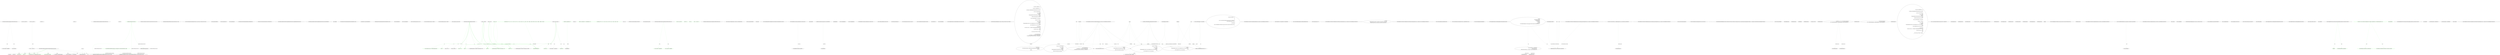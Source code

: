 digraph  {
m2_0 [cluster="Humanizer.Localisation.RussianFormatter.GetResourceKey(string, int)", file="EnglishNumberToWordsConverter.cs", label="Entry Humanizer.Localisation.RussianFormatter.GetResourceKey(string, int)", span="7-7"];
m2_1 [cluster="Humanizer.Localisation.RussianFormatter.GetResourceKey(string, int)", file="EnglishNumberToWordsConverter.cs", label="var mod100 = number%100", span="9-9"];
m2_3 [cluster="Humanizer.Localisation.RussianFormatter.GetResourceKey(string, int)", file="EnglishNumberToWordsConverter.cs", label="var mod10 = number%10", span="12-12"];
m2_7 [cluster="Humanizer.Localisation.RussianFormatter.GetResourceKey(string, int)", file="EnglishNumberToWordsConverter.cs", label="return resourceKey + PaucalPostfix;", span="18-18"];
m2_8 [cluster="Humanizer.Localisation.RussianFormatter.GetResourceKey(string, int)", file="EnglishNumberToWordsConverter.cs", label="return resourceKey;", span="21-21"];
m2_2 [cluster="Humanizer.Localisation.RussianFormatter.GetResourceKey(string, int)", file="EnglishNumberToWordsConverter.cs", label="mod100/10 != 1", span="10-10"];
m2_4 [cluster="Humanizer.Localisation.RussianFormatter.GetResourceKey(string, int)", file="EnglishNumberToWordsConverter.cs", label="mod10 == 1", span="14-14"];
m2_6 [cluster="Humanizer.Localisation.RussianFormatter.GetResourceKey(string, int)", file="EnglishNumberToWordsConverter.cs", label="mod10 > 1 && mod10 < 5", span="17-17"];
m2_9 [cluster="Humanizer.Localisation.RussianFormatter.GetResourceKey(string, int)", file="EnglishNumberToWordsConverter.cs", label="Exit Humanizer.Localisation.RussianFormatter.GetResourceKey(string, int)", span="7-7"];
m5_2 [cluster="Humanizer.FixedNumberOfCharactersTruncator.Truncate(string, int, string)", file="INumberToWordsConverter.cs", label="return null;", span="13-13"];
m5_3 [cluster="Humanizer.FixedNumberOfCharactersTruncator.Truncate(string, int, string)", color=green, community=0, file="INumberToWordsConverter.cs", label="value.Length == 0", prediction=0, span="15-15"];
m5_0 [cluster="Humanizer.Localisation.NumberToWords.INumberToWordsConverter.Convert(int)", file="INumberToWordsConverter.cs", label="Entry Humanizer.Localisation.NumberToWords.INumberToWordsConverter.Convert(int)", span="12-12"];
m5_1 [cluster="Humanizer.Localisation.NumberToWords.INumberToWordsConverter.Convert(int)", file="INumberToWordsConverter.cs", label="Exit Humanizer.Localisation.NumberToWords.INumberToWordsConverter.Convert(int)", span="12-12"];
m5_4 [cluster="Humanizer.FixedNumberOfCharactersTruncator.Truncate(string, int, string)", color=green, community=0, file="INumberToWordsConverter.cs", label="return value;", prediction=0, span="16-16"];
m5_5 [cluster="Humanizer.FixedNumberOfCharactersTruncator.Truncate(string, int, string)", color=green, community=0, file="INumberToWordsConverter.cs", label="truncationString == null || truncationString.Length > length", prediction=0, span="18-18"];
m5_6 [cluster="Humanizer.FixedNumberOfCharactersTruncator.Truncate(string, int, string)", color=green, community=0, file="INumberToWordsConverter.cs", label="return value.Substring(0, length);", prediction=0, span="19-19"];
m5_7 [cluster="Humanizer.FixedNumberOfCharactersTruncator.Truncate(string, int, string)", color=green, community=0, file="INumberToWordsConverter.cs", label="var alphaNumericalCharactersProcessed = 0", prediction=4, span="21-21"];
m5_8 [cluster="Humanizer.FixedNumberOfCharactersTruncator.Truncate(string, int, string)", color=green, community=0, file="INumberToWordsConverter.cs", label="var numberOfCharactersEqualToTruncateLength = value.ToCharArray().Count(Char.IsLetterOrDigit) == length", prediction=5, span="23-23"];
m5_9 [cluster="Humanizer.FixedNumberOfCharactersTruncator.Truncate(string, int, string)", file="INumberToWordsConverter.cs", label="var i = 0", span="25-25"];
m5_13 [cluster="Humanizer.FixedNumberOfCharactersTruncator.Truncate(string, int, string)", file="INumberToWordsConverter.cs", label="numberOfCharactersEqualToTruncateLength && alphaNumericalCharactersProcessed == length", span="30-30"];
m5_15 [cluster="Humanizer.FixedNumberOfCharactersTruncator.Truncate(string, int, string)", file="INumberToWordsConverter.cs", label="!numberOfCharactersEqualToTruncateLength && alphaNumericalCharactersProcessed + truncationString.Length == length", span="33-33"];
m5_12 [cluster="Humanizer.FixedNumberOfCharactersTruncator.Truncate(string, int, string)", file="INumberToWordsConverter.cs", label="alphaNumericalCharactersProcessed++", span="28-28"];
m5_10 [cluster="Humanizer.FixedNumberOfCharactersTruncator.Truncate(string, int, string)", file="INumberToWordsConverter.cs", label="i < value.Length - truncationString.Length", span="25-25"];
m5_11 [cluster="Humanizer.FixedNumberOfCharactersTruncator.Truncate(string, int, string)", file="INumberToWordsConverter.cs", label="Char.IsLetterOrDigit(value[i])", span="27-27"];
m5_14 [cluster="Humanizer.FixedNumberOfCharactersTruncator.Truncate(string, int, string)", file="INumberToWordsConverter.cs", label="return value;", span="31-31"];
m5_16 [cluster="Humanizer.FixedNumberOfCharactersTruncator.Truncate(string, int, string)", file="INumberToWordsConverter.cs", label="return value.Substring(0, i + 1) + truncationString;", span="34-34"];
m5_18 [cluster="Humanizer.FixedNumberOfCharactersTruncator.Truncate(string, int, string)", file="INumberToWordsConverter.cs", label="return value;", span="37-37"];
m5_17 [cluster="Humanizer.FixedNumberOfCharactersTruncator.Truncate(string, int, string)", file="INumberToWordsConverter.cs", label="i++", span="25-25"];
m5_19 [cluster="Humanizer.FixedNumberOfCharactersTruncator.Truncate(string, int, string)", file="INumberToWordsConverter.cs", label="Exit Humanizer.FixedNumberOfCharactersTruncator.Truncate(string, int, string)", span="10-10"];
m5_22 [cluster="System.Collections.Generic.IEnumerable<TSource>.Count<TSource>(System.Func<TSource, bool>)", file="INumberToWordsConverter.cs", label="Entry System.Collections.Generic.IEnumerable<TSource>.Count<TSource>(System.Func<TSource, bool>)", span="0-0"];
m5_23 [cluster="char.IsLetterOrDigit(char)", file="INumberToWordsConverter.cs", label="Entry char.IsLetterOrDigit(char)", span="0-0"];
m5_20 [cluster="string.Substring(int, int)", file="INumberToWordsConverter.cs", label="Entry string.Substring(int, int)", span="0-0"];
m5_21 [cluster="string.ToCharArray()", file="INumberToWordsConverter.cs", label="Entry string.ToCharArray()", span="0-0"];
m6_0 [cluster="Humanizer.NumberToOrdinalWordsExtension.ToOrdinalWords(int)", file="NumberToOrdinalWordsExtension.cs", label="Entry Humanizer.NumberToOrdinalWordsExtension.ToOrdinalWords(int)", span="14-14"];
m6_2 [cluster="Humanizer.NumberToOrdinalWordsExtension.ToOrdinalWords(int)", file="NumberToOrdinalWordsExtension.cs", label="Exit Humanizer.NumberToOrdinalWordsExtension.ToOrdinalWords(int)", span="14-14"];
m6_3 [cluster="Humanizer.Localisation.NumberToWords.EnglishNumberToWordsConverter.EnglishNumberToWordsConverter()", file="NumberToOrdinalWordsExtension.cs", label="Entry Humanizer.Localisation.NumberToWords.EnglishNumberToWordsConverter.EnglishNumberToWordsConverter()", span="5-5"];
m6_4 [cluster="Humanizer.Localisation.NumberToWords.EnglishNumberToWordsConverter.ConvertToOrdinal(int)", file="NumberToOrdinalWordsExtension.cs", label="Entry Humanizer.Localisation.NumberToWords.EnglishNumberToWordsConverter.ConvertToOrdinal(int)", span="76-76"];
m7_4 [cluster="Unk.Equal", file="NumberToOrdinalWordsTests.cs", label="Entry Unk.Equal", span=""];
m7_0 [cluster="Humanizer.Tests.NumberToOrdinalWordsTests.ToOrdinalWords(int, string)", file="NumberToOrdinalWordsTests.cs", label="Entry Humanizer.Tests.NumberToOrdinalWordsTests.ToOrdinalWords(int, string)", span="50-50"];
m7_1 [cluster="Humanizer.Tests.NumberToOrdinalWordsTests.ToOrdinalWords(int, string)", file="NumberToOrdinalWordsTests.cs", label="Assert.Equal(words, number.ToOrdinalWords())", span="52-52"];
m7_2 [cluster="Humanizer.Tests.NumberToOrdinalWordsTests.ToOrdinalWords(int, string)", file="NumberToOrdinalWordsTests.cs", label="Exit Humanizer.Tests.NumberToOrdinalWordsTests.ToOrdinalWords(int, string)", span="50-50"];
m7_3 [cluster="int.ToOrdinalWords()", file="NumberToOrdinalWordsTests.cs", label="Entry int.ToOrdinalWords()", span="14-14"];
m8_28 [cluster="System.Math.Abs(int)", file="NumberToWordsExtension.cs", label="Entry System.Math.Abs(int)", span="0-0"];
m8_30 [cluster="System.Collections.Generic.List<T>.List()", file="NumberToWordsExtension.cs", label="Entry System.Collections.Generic.List<T>.List()", span="0-0"];
m8_32 [cluster="System.Collections.Generic.List<T>.ToArray()", file="NumberToWordsExtension.cs", label="Entry System.Collections.Generic.List<T>.ToArray()", span="0-0"];
m8_31 [cluster="System.Collections.Generic.List<T>.Add(T)", file="NumberToWordsExtension.cs", label="Entry System.Collections.Generic.List<T>.Add(T)", span="0-0"];
m8_33 [cluster="string.Join(string, params string[])", file="NumberToWordsExtension.cs", label="Entry string.Join(string, params string[])", span="0-0"];
m8_0 [cluster="Humanizer.NumberToWordsExtension.ToWords(int)", file="NumberToWordsExtension.cs", label="Entry Humanizer.NumberToWordsExtension.ToWords(int)", span="14-14"];
m8_3 [cluster="Humanizer.NumberToWordsExtension.ToWords(int)", color=green, community=0, file="NumberToWordsExtension.cs", label="number < 0", prediction=6, span="19-19"];
m8_1 [cluster="Humanizer.NumberToWordsExtension.ToWords(int)", file="NumberToWordsExtension.cs", label="number == 0", span="16-16"];
m8_4 [cluster="Humanizer.NumberToWordsExtension.ToWords(int)", color=green, community=0, file="NumberToWordsExtension.cs", label="return string.Format(''minus {0}'', ToWords(Math.Abs(number)));", prediction=6, span="20-20"];
m8_5 [cluster="Humanizer.NumberToWordsExtension.ToWords(int)", file="NumberToWordsExtension.cs", label="var parts = new List<string>()", span="22-22"];
m8_12 [cluster="Humanizer.NumberToWordsExtension.ToWords(int)", color=green, community=0, file="NumberToWordsExtension.cs", label="(number / 100) > 0", prediction=6, span="36-36"];
m8_8 [cluster="Humanizer.NumberToWordsExtension.ToWords(int)", file="NumberToWordsExtension.cs", label="number %= 1000000", span="27-27"];
m8_9 [cluster="Humanizer.NumberToWordsExtension.ToWords(int)", file="NumberToWordsExtension.cs", label="(number / 1000) > 0", span="30-30"];
m8_11 [cluster="Humanizer.NumberToWordsExtension.ToWords(int)", file="NumberToWordsExtension.cs", label="number %= 1000", span="33-33"];
m8_13 [cluster="Humanizer.NumberToWordsExtension.ToWords(int)", color=green, community=0, file="NumberToWordsExtension.cs", label="parts.Add(string.Format(''{0} hundred'', ToWords(number / 100)))", prediction=6, span="38-38"];
m8_15 [cluster="Humanizer.NumberToWordsExtension.ToWords(int)", color=green, community=0, file="NumberToWordsExtension.cs", label="number > 0", prediction=6, span="42-42"];
m8_14 [cluster="Humanizer.NumberToWordsExtension.ToWords(int)", color=green, community=0, file="NumberToWordsExtension.cs", label="number %= 100", prediction=6, span="39-39"];
m8_20 [cluster="Humanizer.NumberToWordsExtension.ToWords(int)", color=green, community=0, file="NumberToWordsExtension.cs", label="number < 20", prediction=6, span="50-50"];
m8_21 [cluster="Humanizer.NumberToWordsExtension.ToWords(int)", color=green, community=0, file="NumberToWordsExtension.cs", label="parts.Add(unitsMap[number])", prediction=6, span="51-51"];
m8_22 [cluster="Humanizer.NumberToWordsExtension.ToWords(int)", color=green, community=0, file="NumberToWordsExtension.cs", label="var lastPart = tensMap[number / 10]", prediction=14, span="54-54"];
m8_23 [cluster="Humanizer.NumberToWordsExtension.ToWords(int)", color=green, community=0, file="NumberToWordsExtension.cs", label="(number % 10) > 0", prediction=6, span="55-55"];
m8_24 [cluster="Humanizer.NumberToWordsExtension.ToWords(int)", color=green, community=0, file="NumberToWordsExtension.cs", label="lastPart += string.Format(''-{0}'', unitsMap[number % 10])", prediction=16, span="56-56"];
m8_16 [cluster="Humanizer.NumberToWordsExtension.ToWords(int)", color=green, community=0, file="NumberToWordsExtension.cs", label="parts.Count != 0", prediction=6, span="44-44"];
m8_26 [cluster="Humanizer.NumberToWordsExtension.ToWords(int)", file="NumberToWordsExtension.cs", label="return string.Join('' '', parts.ToArray());", span="61-61"];
m8_19 [cluster="Humanizer.NumberToWordsExtension.ToWords(int)", color=green, community=0, file="NumberToWordsExtension.cs", label="var tensMap = new[] { ''zero'', ''ten'', ''twenty'', ''thirty'', ''forty'', ''fifty'', ''sixty'', ''seventy'', ''eighty'', ''ninety'' }", prediction=18, span="48-48"];
m8_18 [cluster="Humanizer.NumberToWordsExtension.ToWords(int)", color=green, community=0, file="NumberToWordsExtension.cs", label="var unitsMap = new[] { ''zero'', ''one'', ''two'', ''three'', ''four'', ''five'', ''six'', ''seven'', ''eight'', ''nine'', ''ten'', ''eleven'', ''twelve'', ''thirteen'', ''fourteen'', ''fifteen'', ''sixteen'', ''seventeen'', ''eighteen'', ''nineteen'' }", prediction=6, span="47-47"];
m8_25 [cluster="Humanizer.NumberToWordsExtension.ToWords(int)", file="NumberToWordsExtension.cs", label="parts.Add(lastPart)", span="57-57"];
m8_17 [cluster="Humanizer.NumberToWordsExtension.ToWords(int)", color=green, community=0, file="NumberToWordsExtension.cs", label="parts.Add(''and'')", prediction=6, span="45-45"];
m8_7 [cluster="Humanizer.NumberToWordsExtension.ToWords(int)", file="NumberToWordsExtension.cs", label="parts.Add(string.Format(''{0} million'', ToWords(number / 1000000)))", span="26-26"];
m8_10 [cluster="Humanizer.NumberToWordsExtension.ToWords(int)", file="NumberToWordsExtension.cs", label="parts.Add(string.Format(''{0} thousand'', ToWords(number / 1000)))", span="32-32"];
m8_6 [cluster="Humanizer.NumberToWordsExtension.ToWords(int)", file="NumberToWordsExtension.cs", label="(number / 1000000) > 0", span="24-24"];
m8_2 [cluster="Humanizer.NumberToWordsExtension.ToWords(int)", file="NumberToWordsExtension.cs", label="return ''zero'';", span="17-17"];
m8_27 [cluster="Humanizer.NumberToWordsExtension.ToWords(int)", file="NumberToWordsExtension.cs", label="Exit Humanizer.NumberToWordsExtension.ToWords(int)", span="14-14"];
m8_29 [cluster="string.Format(string, object)", file="NumberToWordsExtension.cs", label="Entry string.Format(string, object)", span="0-0"];
m10_0 [cluster="Humanizer.Localisation.Formatters.RussianFormatter.GetResourceKey(string, int)", file="RussianFormatter.cs", label="Entry Humanizer.Localisation.Formatters.RussianFormatter.GetResourceKey(string, int)", span="7-7"];
m10_1 [cluster="Humanizer.Localisation.Formatters.RussianFormatter.GetResourceKey(string, int)", color=green, community=0, file="RussianFormatter.cs", label="var mod100 = number%100", prediction=21, span="9-9"];
m10_5 [cluster="Humanizer.Localisation.Formatters.RussianFormatter.GetResourceKey(string, int)", color=green, community=0, file="RussianFormatter.cs", label="return resourceKey + SingularPostfix;", prediction=22, span="15-15"];
m10_7 [cluster="Humanizer.Localisation.Formatters.RussianFormatter.GetResourceKey(string, int)", color=green, community=0, file="RussianFormatter.cs", label="return resourceKey + PaucalPostfix;", prediction=22, span="18-18"];
m10_2 [cluster="Humanizer.Localisation.Formatters.RussianFormatter.GetResourceKey(string, int)", color=green, community=0, file="RussianFormatter.cs", label="mod100/10 != 1", prediction=24, span="10-10"];
m10_4 [cluster="Humanizer.Localisation.Formatters.RussianFormatter.GetResourceKey(string, int)", color=green, community=0, file="RussianFormatter.cs", label="mod10 == 1", prediction=25, span="14-14"];
m10_6 [cluster="Humanizer.Localisation.Formatters.RussianFormatter.GetResourceKey(string, int)", color=green, community=0, file="RussianFormatter.cs", label="mod10 > 1 && mod10 < 5", prediction=26, span="17-17"];
m10_9 [cluster="Humanizer.Localisation.Formatters.RussianFormatter.GetResourceKey(string, int)", file="RussianFormatter.cs", label="Exit Humanizer.Localisation.Formatters.RussianFormatter.GetResourceKey(string, int)", span="7-7"];
m12_76 [cluster="System.Convert.ChangeType(object, System.Type, System.IFormatProvider)", file="RussianGrammaticalNumberDetector.cs", label="Entry System.Convert.ChangeType(object, System.Type, System.IFormatProvider)", span="0-0"];
m12_49 [cluster="System.Type.IsPrimitiveEx()", file="RussianGrammaticalNumberDetector.cs", label="Entry System.Type.IsPrimitiveEx()", span="228-228"];
m12_17 [cluster="Unk.Any", file="RussianGrammaticalNumberDetector.cs", label="Entry Unk.Any", span=""];
m12_44 [cluster="System.Exception.RethrowWhenAbsentIn(System.Collections.Generic.IEnumerable<System.Type>)", file="RussianGrammaticalNumberDetector.cs", label="Entry System.Exception.RethrowWhenAbsentIn(System.Collections.Generic.IEnumerable<System.Type>)", span="11-11"];
m12_91 [cluster="CommandLine.Core.TypeConverter.ToEnum(string, System.Type, bool)", file="RussianGrammaticalNumberDetector.cs", label="Entry CommandLine.Core.TypeConverter.ToEnum(string, System.Type, bool)", span="110-110"];
m12_92 [cluster="CommandLine.Core.TypeConverter.ToEnum(string, System.Type, bool)", file="RussianGrammaticalNumberDetector.cs", label="object parsedValue", span="112-112"];
m12_93 [cluster="CommandLine.Core.TypeConverter.ToEnum(string, System.Type, bool)", file="RussianGrammaticalNumberDetector.cs", label="parsedValue = Enum.Parse(conversionType, value, ignoreValueCase)", span="115-115"];
m12_96 [cluster="CommandLine.Core.TypeConverter.ToEnum(string, System.Type, bool)", file="RussianGrammaticalNumberDetector.cs", label="Enum.IsDefined(conversionType, parsedValue)", span="121-121"];
m12_94 [cluster="CommandLine.Core.TypeConverter.ToEnum(string, System.Type, bool)", file="RussianGrammaticalNumberDetector.cs", label=ArgumentException, span="117-117"];
m12_97 [cluster="CommandLine.Core.TypeConverter.ToEnum(string, System.Type, bool)", file="RussianGrammaticalNumberDetector.cs", label="return parsedValue;", span="123-123"];
m12_95 [cluster="CommandLine.Core.TypeConverter.ToEnum(string, System.Type, bool)", file="RussianGrammaticalNumberDetector.cs", label="throw new FormatException();", span="119-119"];
m12_98 [cluster="CommandLine.Core.TypeConverter.ToEnum(string, System.Type, bool)", file="RussianGrammaticalNumberDetector.cs", label="throw new FormatException();", span="125-125"];
m12_99 [cluster="CommandLine.Core.TypeConverter.ToEnum(string, System.Type, bool)", file="RussianGrammaticalNumberDetector.cs", label="Exit CommandLine.Core.TypeConverter.ToEnum(string, System.Type, bool)", span="110-110"];
m12_102 [cluster="System.Enum.IsDefined(System.Type, object)", file="RussianGrammaticalNumberDetector.cs", label="Entry System.Enum.IsDefined(System.Type, object)", span="0-0"];
m12_18 [cluster="CSharpx.Maybe.Nothing<T>()", file="RussianGrammaticalNumberDetector.cs", label="Entry CSharpx.Maybe.Nothing<T>()", span="116-116"];
m12_100 [cluster="System.Enum.Parse(System.Type, string, bool)", file="RussianGrammaticalNumberDetector.cs", label="Entry System.Enum.Parse(System.Type, string, bool)", span="0-0"];
m12_72 [cluster="System.Nullable.GetUnderlyingType(System.Type)", file="RussianGrammaticalNumberDetector.cs", label="Entry System.Nullable.GetUnderlyingType(System.Type)", span="0-0"];
m12_13 [cluster="T.ToMaybe<T>()", file="RussianGrammaticalNumberDetector.cs", label="Entry T.ToMaybe<T>()", span="249-249"];
m12_27 [cluster="Unk.MatchNothing", file="RussianGrammaticalNumberDetector.cs", label="Entry Unk.MatchNothing", span=""];
m12_77 [cluster="CommandLine.Infrastructure.FSharpOptionHelper.Some(System.Type, object)", file="RussianGrammaticalNumberDetector.cs", label="Entry CommandLine.Infrastructure.FSharpOptionHelper.Some(System.Type, object)", span="21-21"];
m12_3 [cluster="System.Collections.Generic.IEnumerable<TSource>.Single<TSource>()", file="RussianGrammaticalNumberDetector.cs", label="Entry System.Collections.Generic.IEnumerable<TSource>.Single<TSource>()", span="0-0"];
m12_37 [cluster="RailwaySharp.ErrorHandling.Result<TSuccess, TMessage>.ToMaybe<TSuccess, TMessage>()", file="RussianGrammaticalNumberDetector.cs", label="Entry RailwaySharp.ErrorHandling.Result<TSuccess, TMessage>.ToMaybe<TSuccess, TMessage>()", span="25-25"];
m12_35 [cluster="CommandLine.Core.TypeConverter.ChangeTypeScalarImpl(string, System.Type, System.Globalization.CultureInfo, bool)", file="RussianGrammaticalNumberDetector.cs", label="Entry CommandLine.Core.TypeConverter.ChangeTypeScalarImpl(string, System.Type, System.Globalization.CultureInfo, bool)", span="51-51"];
m12_45 [cluster="CommandLine.Core.TypeConverter.ChangeTypeScalarImpl(string, System.Type, System.Globalization.CultureInfo, bool)", file="RussianGrammaticalNumberDetector.cs", label="Func<object> changeType = () =>\r\n            {\r\n                Func<object> safeChangeType = () =>\r\n                {\r\n                    var isFsOption = ReflectionHelper.IsFSharpOptionType(conversionType);\r\n\r\n                    Func<Type> getUnderlyingType =\r\n                        () =>\r\n#if !SKIP_FSHARP\r\n                            isFsOption\r\n                                ? FSharpOptionHelper.GetUnderlyingType(conversionType) :\r\n#endif\r\n                                Nullable.GetUnderlyingType(conversionType);\r\n\r\n                    var type = getUnderlyingType() ?? conversionType;\r\n\r\n                    Func<object> withValue =\r\n                        () =>\r\n#if !SKIP_FSHARP\r\n                            isFsOption\r\n                                ? FSharpOptionHelper.Some(type, Convert.ChangeType(value, type, conversionCulture)) :\r\n#endif\r\n                                Convert.ChangeType(value, type, conversionCulture);\r\n\r\n#if !SKIP_FSHARP\r\n                    Func<object> empty = () => isFsOption ? FSharpOptionHelper.None(type) : null;\r\n#else\r\n                    Func<object> empty = () => null;\r\n#endif\r\n\r\n                    return (value == null) ? empty() : withValue();\r\n                };\r\n\r\n                return value.IsBooleanString()\r\n                    ? value.ToBoolean() : conversionType.GetTypeInfo().IsEnum\r\n                        ? value.ToEnum(conversionType, ignoreValueCase) : safeChangeType();\r\n            }", span="53-89"];
m12_46 [cluster="CommandLine.Core.TypeConverter.ChangeTypeScalarImpl(string, System.Type, System.Globalization.CultureInfo, bool)", file="RussianGrammaticalNumberDetector.cs", label="Func<object> makeType = () =>\r\n            {\r\n                try\r\n                {\r\n                    var ctor = conversionType.GetTypeInfo().GetConstructor(new[] { typeof(string) });\r\n                    return ctor.Invoke(new object[] { value });\r\n                }\r\n                catch (Exception)\r\n                {\r\n                    throw new FormatException(''Destination conversion type must have a constructor that accepts a string.'');\r\n                }\r\n            }", span="91-102"];
m12_47 [cluster="CommandLine.Core.TypeConverter.ChangeTypeScalarImpl(string, System.Type, System.Globalization.CultureInfo, bool)", file="RussianGrammaticalNumberDetector.cs", label="return Result.Try(\r\n                conversionType.IsPrimitiveEx() || ReflectionHelper.IsFSharpOptionType(conversionType)\r\n                    ? changeType\r\n                    : makeType);", span="104-107"];
m12_48 [cluster="CommandLine.Core.TypeConverter.ChangeTypeScalarImpl(string, System.Type, System.Globalization.CultureInfo, bool)", file="RussianGrammaticalNumberDetector.cs", label="Exit CommandLine.Core.TypeConverter.ChangeTypeScalarImpl(string, System.Type, System.Globalization.CultureInfo, bool)", span="51-51"];
m12_15 [cluster="CSharpx.Maybe<T>.FromJustOrFail<T>(System.Exception)", file="RussianGrammaticalNumberDetector.cs", label="Entry CSharpx.Maybe<T>.FromJustOrFail<T>(System.Exception)", span="355-355"];
m12_14 [cluster="System.InvalidOperationException.InvalidOperationException(string)", file="RussianGrammaticalNumberDetector.cs", label="Entry System.InvalidOperationException.InvalidOperationException(string)", span="0-0"];
m12_20 [cluster="CSharpx.Maybe.Just<T>(T)", file="RussianGrammaticalNumberDetector.cs", label="Entry CSharpx.Maybe.Just<T>(T)", span="124-124"];
m12_0 [cluster="CommandLine.Core.TypeConverter.ChangeType(System.Collections.Generic.IEnumerable<string>, System.Type, bool, System.Globalization.CultureInfo, bool)", file="RussianGrammaticalNumberDetector.cs", label="Entry CommandLine.Core.TypeConverter.ChangeType(System.Collections.Generic.IEnumerable<string>, System.Type, bool, System.Globalization.CultureInfo, bool)", span="18-18"];
m12_1 [cluster="CommandLine.Core.TypeConverter.ChangeType(System.Collections.Generic.IEnumerable<string>, System.Type, bool, System.Globalization.CultureInfo, bool)", file="RussianGrammaticalNumberDetector.cs", label="return scalar\r\n                ? ChangeTypeScalar(values.Single(), conversionType, conversionCulture, ignoreValueCase)\r\n                : ChangeTypeSequence(values, conversionType, conversionCulture, ignoreValueCase);", span="20-22"];
m12_2 [cluster="CommandLine.Core.TypeConverter.ChangeType(System.Collections.Generic.IEnumerable<string>, System.Type, bool, System.Globalization.CultureInfo, bool)", file="RussianGrammaticalNumberDetector.cs", label="Exit CommandLine.Core.TypeConverter.ChangeType(System.Collections.Generic.IEnumerable<string>, System.Type, bool, System.Globalization.CultureInfo, bool)", span="18-18"];
m12_90 [cluster="System.FormatException.FormatException(string)", file="RussianGrammaticalNumberDetector.cs", label="Entry System.FormatException.FormatException(string)", span="0-0"];
m12_12 [cluster="System.Collections.Generic.IEnumerable<TSource>.SingleOrDefault<TSource>()", file="RussianGrammaticalNumberDetector.cs", label="Entry System.Collections.Generic.IEnumerable<TSource>.SingleOrDefault<TSource>()", span="0-0"];
m12_101 [cluster="System.FormatException.FormatException()", file="RussianGrammaticalNumberDetector.cs", label="Entry System.FormatException.FormatException()", span="0-0"];
m12_71 [cluster="CommandLine.Infrastructure.FSharpOptionHelper.GetUnderlyingType(System.Type)", file="RussianGrammaticalNumberDetector.cs", label="Entry CommandLine.Infrastructure.FSharpOptionHelper.GetUnderlyingType(System.Type)", span="12-12"];
m12_5 [cluster="CommandLine.Core.TypeConverter.ChangeTypeSequence(System.Collections.Generic.IEnumerable<string>, System.Type, System.Globalization.CultureInfo, bool)", file="RussianGrammaticalNumberDetector.cs", label="Entry CommandLine.Core.TypeConverter.ChangeTypeSequence(System.Collections.Generic.IEnumerable<string>, System.Type, System.Globalization.CultureInfo, bool)", span="25-25"];
m12_6 [cluster="CommandLine.Core.TypeConverter.ChangeTypeSequence(System.Collections.Generic.IEnumerable<string>, System.Type, System.Globalization.CultureInfo, bool)", file="RussianGrammaticalNumberDetector.cs", label="var type =\r\n                conversionType.GetTypeInfo()\r\n                              .GetGenericArguments()\r\n                              .SingleOrDefault()\r\n                              .ToMaybe()\r\n                              .FromJustOrFail(\r\n                                  new InvalidOperationException(''Non scalar properties should be sequence of type IEnumerable<T>.'')\r\n                    )", span="27-34"];
m12_7 [cluster="CommandLine.Core.TypeConverter.ChangeTypeSequence(System.Collections.Generic.IEnumerable<string>, System.Type, System.Globalization.CultureInfo, bool)", file="RussianGrammaticalNumberDetector.cs", label="var converted = values.Select(value => ChangeTypeScalar(value, type, conversionCulture, ignoreValueCase))", span="36-36"];
m12_8 [cluster="CommandLine.Core.TypeConverter.ChangeTypeSequence(System.Collections.Generic.IEnumerable<string>, System.Type, System.Globalization.CultureInfo, bool)", file="RussianGrammaticalNumberDetector.cs", label="return converted.Any(a => a.MatchNothing())\r\n                ? Maybe.Nothing<object>()\r\n                : Maybe.Just(converted.Select(c => ((Just<object>)c).Value).ToUntypedArray(type));", span="38-40"];
m12_9 [cluster="CommandLine.Core.TypeConverter.ChangeTypeSequence(System.Collections.Generic.IEnumerable<string>, System.Type, System.Globalization.CultureInfo, bool)", file="RussianGrammaticalNumberDetector.cs", label="Exit CommandLine.Core.TypeConverter.ChangeTypeSequence(System.Collections.Generic.IEnumerable<string>, System.Type, System.Globalization.CultureInfo, bool)", span="25-25"];
m12_11 [cluster="System.Type.GetGenericArguments()", file="RussianGrammaticalNumberDetector.cs", label="Entry System.Type.GetGenericArguments()", span="0-0"];
m12_43 [cluster="System.Collections.Generic.IEnumerable<TSource>.First<TSource>()", file="RussianGrammaticalNumberDetector.cs", label="Entry System.Collections.Generic.IEnumerable<TSource>.First<TSource>()", span="0-0"];
m12_36 [cluster="RailwaySharp.ErrorHandling.Result<TSuccess, TMessage>.Match<TSuccess, TMessage>(System.Action<TSuccess, System.Collections.Generic.IEnumerable<TMessage>>, System.Action<System.Collections.Generic.IEnumerable<TMessage>>)", file="RussianGrammaticalNumberDetector.cs", label="Entry RailwaySharp.ErrorHandling.Result<TSuccess, TMessage>.Match<TSuccess, TMessage>(System.Action<TSuccess, System.Collections.Generic.IEnumerable<TMessage>>, System.Action<System.Collections.Generic.IEnumerable<TMessage>>)", span="495-495"];
m12_10 [cluster="System.Type.GetTypeInfo()", file="RussianGrammaticalNumberDetector.cs", label="Entry System.Type.GetTypeInfo()", span="0-0"];
m12_82 [cluster="lambda expression", file="RussianGrammaticalNumberDetector.cs", label="Entry lambda expression", span="91-102"];
m12_22 [cluster="lambda expression", file="RussianGrammaticalNumberDetector.cs", label="ChangeTypeScalar(value, type, conversionCulture, ignoreValueCase)", span="36-36"];
m12_21 [cluster="lambda expression", file="RussianGrammaticalNumberDetector.cs", label="Entry lambda expression", span="36-36"];
m12_24 [cluster="lambda expression", file="RussianGrammaticalNumberDetector.cs", label="Entry lambda expression", span="38-38"];
m12_28 [cluster="lambda expression", file="RussianGrammaticalNumberDetector.cs", label="Entry lambda expression", span="40-40"];
m12_23 [cluster="lambda expression", file="RussianGrammaticalNumberDetector.cs", label="Exit lambda expression", span="36-36"];
m12_25 [cluster="lambda expression", file="RussianGrammaticalNumberDetector.cs", label="a.MatchNothing()", span="38-38"];
m12_26 [cluster="lambda expression", file="RussianGrammaticalNumberDetector.cs", label="Exit lambda expression", span="38-38"];
m12_29 [cluster="lambda expression", file="RussianGrammaticalNumberDetector.cs", label="((Just<object>)c).Value", span="40-40"];
m12_30 [cluster="lambda expression", file="RussianGrammaticalNumberDetector.cs", label="Exit lambda expression", span="40-40"];
m12_38 [cluster="lambda expression", file="RussianGrammaticalNumberDetector.cs", label="Entry lambda expression", span="46-46"];
m12_40 [cluster="lambda expression", file="RussianGrammaticalNumberDetector.cs", label="Entry lambda expression", span="46-47"];
m12_39 [cluster="lambda expression", file="RussianGrammaticalNumberDetector.cs", label="Exit lambda expression", span="46-46"];
m12_41 [cluster="lambda expression", file="RussianGrammaticalNumberDetector.cs", label="e.First().RethrowWhenAbsentIn(\r\n                new[] { typeof(InvalidCastException), typeof(FormatException), typeof(OverflowException) })", span="46-47"];
m12_42 [cluster="lambda expression", file="RussianGrammaticalNumberDetector.cs", label="Exit lambda expression", span="46-47"];
m12_53 [cluster="lambda expression", file="RussianGrammaticalNumberDetector.cs", label="Func<object> safeChangeType = () =>\r\n                {\r\n                    var isFsOption = ReflectionHelper.IsFSharpOptionType(conversionType);\r\n\r\n                    Func<Type> getUnderlyingType =\r\n                        () =>\r\n#if !SKIP_FSHARP\r\n                            isFsOption\r\n                                ? FSharpOptionHelper.GetUnderlyingType(conversionType) :\r\n#endif\r\n                                Nullable.GetUnderlyingType(conversionType);\r\n\r\n                    var type = getUnderlyingType() ?? conversionType;\r\n\r\n                    Func<object> withValue =\r\n                        () =>\r\n#if !SKIP_FSHARP\r\n                            isFsOption\r\n                                ? FSharpOptionHelper.Some(type, Convert.ChangeType(value, type, conversionCulture)) :\r\n#endif\r\n                                Convert.ChangeType(value, type, conversionCulture);\r\n\r\n#if !SKIP_FSHARP\r\n                    Func<object> empty = () => isFsOption ? FSharpOptionHelper.None(type) : null;\r\n#else\r\n                    Func<object> empty = () => null;\r\n#endif\r\n\r\n                    return (value == null) ? empty() : withValue();\r\n                }", span="55-84"];
m12_61 [cluster="lambda expression", file="RussianGrammaticalNumberDetector.cs", label="var isFsOption = ReflectionHelper.IsFSharpOptionType(conversionType)", span="57-57"];
m12_62 [cluster="lambda expression", file="RussianGrammaticalNumberDetector.cs", label="Func<Type> getUnderlyingType =\r\n                        () =>\r\n#if !SKIP_FSHARP\r\n                            isFsOption\r\n                                ? FSharpOptionHelper.GetUnderlyingType(conversionType) :\r\n#endif\r\n                                Nullable.GetUnderlyingType(conversionType)", span="59-65"];
m12_69 [cluster="lambda expression", file="RussianGrammaticalNumberDetector.cs", label="isFsOption\r\n                                ? FSharpOptionHelper.GetUnderlyingType(conversionType) :\r\n#endif\r\n                                Nullable.GetUnderlyingType(conversionType)", span="62-65"];
m12_63 [cluster="lambda expression", file="RussianGrammaticalNumberDetector.cs", label="var type = getUnderlyingType() ?? conversionType", span="67-67"];
m12_64 [cluster="lambda expression", file="RussianGrammaticalNumberDetector.cs", label="Func<object> withValue =\r\n                        () =>\r\n#if !SKIP_FSHARP\r\n                            isFsOption\r\n                                ? FSharpOptionHelper.Some(type, Convert.ChangeType(value, type, conversionCulture)) :\r\n#endif\r\n                                Convert.ChangeType(value, type, conversionCulture)", span="69-75"];
m12_74 [cluster="lambda expression", file="RussianGrammaticalNumberDetector.cs", label="isFsOption\r\n                                ? FSharpOptionHelper.Some(type, Convert.ChangeType(value, type, conversionCulture)) :\r\n#endif\r\n                                Convert.ChangeType(value, type, conversionCulture)", span="72-75"];
m12_66 [cluster="lambda expression", file="RussianGrammaticalNumberDetector.cs", label="return (value == null) ? empty() : withValue();", span="83-83"];
m12_54 [cluster="lambda expression", file="RussianGrammaticalNumberDetector.cs", label="return value.IsBooleanString()\r\n                    ? value.ToBoolean() : conversionType.GetTypeInfo().IsEnum\r\n                        ? value.ToEnum(conversionType, ignoreValueCase) : safeChangeType();", span="86-88"];
m12_83 [cluster="lambda expression", file="RussianGrammaticalNumberDetector.cs", label="var ctor = conversionType.GetTypeInfo().GetConstructor(new[] { typeof(string) })", span="95-95"];
m12_84 [cluster="lambda expression", file="RussianGrammaticalNumberDetector.cs", label="return ctor.Invoke(new object[] { value });", span="96-96"];
m12_52 [cluster="lambda expression", file="RussianGrammaticalNumberDetector.cs", label="Entry lambda expression", span="53-89"];
m12_55 [cluster="lambda expression", file="RussianGrammaticalNumberDetector.cs", label="Exit lambda expression", span="53-89"];
m12_60 [cluster="lambda expression", file="RussianGrammaticalNumberDetector.cs", label="Entry lambda expression", span="55-84"];
m12_65 [cluster="lambda expression", file="RussianGrammaticalNumberDetector.cs", label="Func<object> empty = () => isFsOption ? FSharpOptionHelper.None(type) : null", span="78-78"];
m12_79 [cluster="lambda expression", file="RussianGrammaticalNumberDetector.cs", label="isFsOption ? FSharpOptionHelper.None(type) : null", span="78-78"];
m12_67 [cluster="lambda expression", file="RussianGrammaticalNumberDetector.cs", label="Exit lambda expression", span="55-84"];
m12_68 [cluster="lambda expression", file="RussianGrammaticalNumberDetector.cs", label="Entry lambda expression", span="60-65"];
m12_70 [cluster="lambda expression", file="RussianGrammaticalNumberDetector.cs", label="Exit lambda expression", span="60-65"];
m12_73 [cluster="lambda expression", file="RussianGrammaticalNumberDetector.cs", label="Entry lambda expression", span="70-75"];
m12_75 [cluster="lambda expression", file="RussianGrammaticalNumberDetector.cs", label="Exit lambda expression", span="70-75"];
m12_78 [cluster="lambda expression", file="RussianGrammaticalNumberDetector.cs", label="Entry lambda expression", span="78-78"];
m12_80 [cluster="lambda expression", file="RussianGrammaticalNumberDetector.cs", label="Exit lambda expression", span="78-78"];
m12_85 [cluster="lambda expression", file="RussianGrammaticalNumberDetector.cs", label=Exception, span="98-98"];
m12_86 [cluster="lambda expression", file="RussianGrammaticalNumberDetector.cs", label="throw new FormatException(''Destination conversion type must have a constructor that accepts a string.'');", span="100-100"];
m12_87 [cluster="lambda expression", file="RussianGrammaticalNumberDetector.cs", label="Exit lambda expression", span="91-102"];
m12_4 [cluster="CommandLine.Core.TypeConverter.ChangeTypeScalar(string, System.Type, System.Globalization.CultureInfo, bool)", file="RussianGrammaticalNumberDetector.cs", label="Entry CommandLine.Core.TypeConverter.ChangeTypeScalar(string, System.Type, System.Globalization.CultureInfo, bool)", span="43-43"];
m12_31 [cluster="CommandLine.Core.TypeConverter.ChangeTypeScalar(string, System.Type, System.Globalization.CultureInfo, bool)", file="RussianGrammaticalNumberDetector.cs", label="var result = ChangeTypeScalarImpl(value, conversionType, conversionCulture, ignoreValueCase)", span="45-45"];
m12_32 [cluster="CommandLine.Core.TypeConverter.ChangeTypeScalar(string, System.Type, System.Globalization.CultureInfo, bool)", file="RussianGrammaticalNumberDetector.cs", label="result.Match((_,__) => { }, e => e.First().RethrowWhenAbsentIn(\r\n                new[] { typeof(InvalidCastException), typeof(FormatException), typeof(OverflowException) }))", span="46-47"];
m12_33 [cluster="CommandLine.Core.TypeConverter.ChangeTypeScalar(string, System.Type, System.Globalization.CultureInfo, bool)", file="RussianGrammaticalNumberDetector.cs", label="return result.ToMaybe();", span="48-48"];
m12_34 [cluster="CommandLine.Core.TypeConverter.ChangeTypeScalar(string, System.Type, System.Globalization.CultureInfo, bool)", file="RussianGrammaticalNumberDetector.cs", label="Exit CommandLine.Core.TypeConverter.ChangeTypeScalar(string, System.Type, System.Globalization.CultureInfo, bool)", span="43-43"];
m12_16 [cluster="Unk.Select", file="RussianGrammaticalNumberDetector.cs", label="Entry Unk.Select", span=""];
m12_57 [cluster="string.ToBoolean()", file="RussianGrammaticalNumberDetector.cs", label="Entry string.ToBoolean()", span="71-71"];
m12_51 [cluster="RailwaySharp.ErrorHandling.Result.Try<TSuccess>(System.Func<TSuccess>)", file="RussianGrammaticalNumberDetector.cs", label="Entry RailwaySharp.ErrorHandling.Result.Try<TSuccess>(System.Func<TSuccess>)", span="210-210"];
m12_89 [cluster="System.Reflection.ConstructorInfo.Invoke(object[])", file="RussianGrammaticalNumberDetector.cs", label="Entry System.Reflection.ConstructorInfo.Invoke(object[])", span="0-0"];
m12_56 [cluster="string.IsBooleanString()", file="RussianGrammaticalNumberDetector.cs", label="Entry string.IsBooleanString()", span="65-65"];
m12_58 [cluster="string.ToEnum(System.Type, bool)", file="RussianGrammaticalNumberDetector.cs", label="Entry string.ToEnum(System.Type, bool)", span="110-110"];
m12_88 [cluster="System.Type.GetConstructor(System.Type[])", file="RussianGrammaticalNumberDetector.cs", label="Entry System.Type.GetConstructor(System.Type[])", span="0-0"];
m12_19 [cluster="Unk.ToUntypedArray", file="RussianGrammaticalNumberDetector.cs", label="Entry Unk.ToUntypedArray", span=""];
m12_50 [cluster="CommandLine.Infrastructure.ReflectionHelper.IsFSharpOptionType(System.Type)", file="RussianGrammaticalNumberDetector.cs", label="Entry CommandLine.Infrastructure.ReflectionHelper.IsFSharpOptionType(System.Type)", span="79-79"];
m12_81 [cluster="CommandLine.Infrastructure.FSharpOptionHelper.None(System.Type)", file="RussianGrammaticalNumberDetector.cs", label="Entry CommandLine.Infrastructure.FSharpOptionHelper.None(System.Type)", span="29-29"];
m12_59 [cluster="System.Func<TResult>.Invoke()", file="RussianGrammaticalNumberDetector.cs", label="Entry System.Func<TResult>.Invoke()", span="0-0"];
m12_103 [file="RussianGrammaticalNumberDetector.cs", label="System.Globalization.CultureInfo", span=""];
m12_104 [file="RussianGrammaticalNumberDetector.cs", label=bool, span=""];
m12_105 [file="RussianGrammaticalNumberDetector.cs", label=type, span=""];
m12_106 [file="RussianGrammaticalNumberDetector.cs", label=string, span=""];
m12_107 [file="RussianGrammaticalNumberDetector.cs", label="System.Type", span=""];
m12_108 [file="RussianGrammaticalNumberDetector.cs", label="System.Globalization.CultureInfo", span=""];
m12_109 [file="RussianGrammaticalNumberDetector.cs", label=bool, span=""];
m12_110 [file="RussianGrammaticalNumberDetector.cs", label=isFsOption, span=""];
m12_111 [file="RussianGrammaticalNumberDetector.cs", label=type, span=""];
m13_11 [cluster="Unk.BeTrue", file="RussianNumberToWordsConverter.cs", label="Entry Unk.BeTrue", span=""];
m13_0 [cluster="CommandLine.Tests.Unit.Core.TypeConverterTests.ChangeType_scalars(string, System.Type, bool, object)", file="RussianNumberToWordsConverter.cs", label="Entry CommandLine.Tests.Unit.Core.TypeConverterTests.ChangeType_scalars(string, System.Type, bool, object)", span="19-19"];
m13_1 [cluster="CommandLine.Tests.Unit.Core.TypeConverterTests.ChangeType_scalars(string, System.Type, bool, object)", color=green, community=0, file="RussianNumberToWordsConverter.cs", label="Maybe<object> result = TypeConverter.ChangeType(new[] {testValue}, destinationType, true, CultureInfo.InvariantCulture, true)", prediction=27, span="21-21"];
m13_2 [cluster="CommandLine.Tests.Unit.Core.TypeConverterTests.ChangeType_scalars(string, System.Type, bool, object)", color=green, community=0, file="RussianNumberToWordsConverter.cs", label=expectFail, prediction=28, span="23-23"];
m13_3 [cluster="CommandLine.Tests.Unit.Core.TypeConverterTests.ChangeType_scalars(string, System.Type, bool, object)", color=green, community=0, file="RussianNumberToWordsConverter.cs", label="result.MatchNothing().Should().BeTrue(''should fail parsing'')", prediction=27, span="25-25"];
m13_5 [cluster="CommandLine.Tests.Unit.Core.TypeConverterTests.ChangeType_scalars(string, System.Type, bool, object)", color=green, community=0, file="RussianNumberToWordsConverter.cs", label="result.MatchJust(out matchedValue).Should().BeTrue(''should parse successfully'')", prediction=27, span="31-31"];
m13_4 [cluster="CommandLine.Tests.Unit.Core.TypeConverterTests.ChangeType_scalars(string, System.Type, bool, object)", color=green, community=0, file="RussianNumberToWordsConverter.cs", label="object matchedValue", prediction=31, span="29-29"];
m13_6 [cluster="CommandLine.Tests.Unit.Core.TypeConverterTests.ChangeType_scalars(string, System.Type, bool, object)", color=green, community=0, file="RussianNumberToWordsConverter.cs", label="Assert.Equal(matchedValue, expectedResult)", prediction=28, span="32-32"];
m13_7 [cluster="CommandLine.Tests.Unit.Core.TypeConverterTests.ChangeType_scalars(string, System.Type, bool, object)", file="RussianNumberToWordsConverter.cs", label="Exit CommandLine.Tests.Unit.Core.TypeConverterTests.ChangeType_scalars(string, System.Type, bool, object)", span="19-19"];
m13_13 [cluster="Unk.Equal", file="RussianNumberToWordsConverter.cs", label="Entry Unk.Equal", span=""];
m13_12 [cluster="CSharpx.Maybe<T>.MatchJust(out T)", file="RussianNumberToWordsConverter.cs", label="Entry CSharpx.Maybe<T>.MatchJust(out T)", span="48-48"];
m13_9 [cluster="CSharpx.Maybe<T>.MatchNothing()", file="RussianNumberToWordsConverter.cs", label="Entry CSharpx.Maybe<T>.MatchNothing()", span="57-57"];
m13_10 [cluster="Unk.Should", file="RussianNumberToWordsConverter.cs", label="Entry Unk.Should", span=""];
m13_8 [cluster="CommandLine.Core.TypeConverter.ChangeType(System.Collections.Generic.IEnumerable<string>, System.Type, bool, System.Globalization.CultureInfo, bool)", file="RussianNumberToWordsConverter.cs", label="Entry CommandLine.Core.TypeConverter.ChangeType(System.Collections.Generic.IEnumerable<string>, System.Type, bool, System.Globalization.CultureInfo, bool)", span="18-18"];
m2_0 -> m2_7  [color=darkseagreen4, key=1, label=string, style=dashed];
m2_0 -> m2_8  [color=darkseagreen4, key=1, label=string, style=dashed];
m2_3 -> m2_6  [color=darkseagreen4, key=1, label=mod10, style=dashed];
m5_0 -> m5_3  [color=green, key=1, label=string, style=dashed];
m5_0 -> m5_4  [color=green, key=1, label=string, style=dashed];
m5_0 -> m5_5  [color=green, key=1, label=int, style=dashed];
m5_0 -> m5_6  [color=green, key=1, label=string, style=dashed];
m5_0 -> m5_10  [color=darkseagreen4, key=1, label=string, style=dashed];
m5_0 -> m5_11  [color=darkseagreen4, key=1, label=string, style=dashed];
m5_0 -> m5_13  [color=darkseagreen4, key=1, label=int, style=dashed];
m5_0 -> m5_14  [color=darkseagreen4, key=1, label=string, style=dashed];
m5_0 -> m5_15  [color=darkseagreen4, key=1, label=int, style=dashed];
m5_0 -> m5_16  [color=darkseagreen4, key=1, label=string, style=dashed];
m5_0 -> m5_18  [color=darkseagreen4, key=1, label=string, style=dashed];
m5_7 -> m5_12  [color=green, key=1, label=alphaNumericalCharactersProcessed, style=dashed];
m5_7 -> m5_13  [color=green, key=1, label=alphaNumericalCharactersProcessed, style=dashed];
m5_7 -> m5_15  [color=green, key=1, label=alphaNumericalCharactersProcessed, style=dashed];
m5_8 -> m5_13  [color=green, key=1, label=numberOfCharactersEqualToTruncateLength, style=dashed];
m5_8 -> m5_15  [color=green, key=1, label=numberOfCharactersEqualToTruncateLength, style=dashed];
m5_9 -> m5_11  [color=darkseagreen4, key=1, label=i, style=dashed];
m5_9 -> m5_16  [color=darkseagreen4, key=1, label=i, style=dashed];
m5_9 -> m5_17  [color=darkseagreen4, key=1, label=i, style=dashed];
m5_12 -> m5_15  [color=darkseagreen4, key=1, label=alphaNumericalCharactersProcessed, style=dashed];
m5_12 -> m5_12  [color=darkseagreen4, key=1, label=alphaNumericalCharactersProcessed, style=dashed];
m5_17 -> m5_17  [color=darkseagreen4, key=1, label=i, style=dashed];
m8_0 -> m8_3  [color=green, key=1, label=int, style=dashed];
m8_0 -> m8_4  [color=green, key=1, label=int, style=dashed];
m8_0 -> m8_12  [color=green, key=1, label=int, style=dashed];
m8_0 -> m8_13  [color=green, key=1, label=int, style=dashed];
m8_0 -> m8_15  [color=green, key=1, label=int, style=dashed];
m8_0 -> m8_20  [color=green, key=1, label=int, style=dashed];
m8_0 -> m8_21  [color=green, key=1, label=int, style=dashed];
m8_0 -> m8_23  [color=green, key=1, label=int, style=dashed];
m8_0 -> m8_6  [color=darkseagreen4, key=1, label=int, style=dashed];
m8_0 -> m8_7  [color=darkseagreen4, key=1, label=int, style=dashed];
m8_0 -> m8_9  [color=darkseagreen4, key=1, label=int, style=dashed];
m8_0 -> m8_10  [color=darkseagreen4, key=1, label=int, style=dashed];
m8_5 -> m8_13  [color=green, key=1, label=parts, style=dashed];
m8_5 -> m8_21  [color=green, key=1, label=parts, style=dashed];
m8_5 -> m8_16  [color=green, key=1, label=parts, style=dashed];
m8_5 -> m8_17  [color=green, key=1, label=parts, style=dashed];
m8_5 -> m8_7  [color=darkseagreen4, key=1, label=parts, style=dashed];
m8_5 -> m8_10  [color=darkseagreen4, key=1, label=parts, style=dashed];
m8_5 -> m8_25  [color=darkseagreen4, key=1, label=parts, style=dashed];
m8_5 -> m8_26  [color=darkseagreen4, key=1, label=parts, style=dashed];
m8_8 -> m8_12  [color=green, key=1, label=int, style=dashed];
m8_8 -> m8_13  [color=green, key=1, label=int, style=dashed];
m8_8 -> m8_15  [color=green, key=1, label=int, style=dashed];
m8_8 -> m8_20  [color=green, key=1, label=int, style=dashed];
m8_8 -> m8_21  [color=green, key=1, label=int, style=dashed];
m8_8 -> m8_23  [color=green, key=1, label=int, style=dashed];
m8_8 -> m8_10  [color=darkseagreen4, key=1, label=int, style=dashed];
m8_11 -> m8_13  [color=green, key=1, label=int, style=dashed];
m8_11 -> m8_15  [color=green, key=1, label=int, style=dashed];
m8_11 -> m8_20  [color=green, key=1, label=int, style=dashed];
m8_11 -> m8_21  [color=green, key=1, label=int, style=dashed];
m8_11 -> m8_23  [color=green, key=1, label=int, style=dashed];
m8_14 -> m8_20  [color=green, key=1, label=int, style=dashed];
m8_14 -> m8_21  [color=green, key=1, label=int, style=dashed];
m8_14 -> m8_23  [color=green, key=1, label=int, style=dashed];
m8_22 -> m8_25  [color=green, key=1, label=lastPart, style=dashed];
m8_18 -> m8_21  [color=green, key=1, label=unitsMap, style=dashed];
m10_0 -> m10_5  [color=green, key=1, label=string, style=dashed];
m10_0 -> m10_7  [color=green, key=1, label=string, style=dashed];
m12_91 -> m12_96  [color=darkseagreen4, key=1, label="System.Type", style=dashed];
m12_93 -> m12_97  [color=darkseagreen4, key=1, label=parsedValue, style=dashed];
m12_35 -> m12_62  [color=darkseagreen4, key=1, label="System.Type", style=dashed];
m12_35 -> m12_69  [color=darkseagreen4, key=1, label="System.Type", style=dashed];
m12_35 -> m12_64  [color=darkseagreen4, key=1, label=string, style=dashed];
m12_35 -> m12_74  [color=darkseagreen4, key=1, label=string, style=dashed];
m12_35 -> m12_66  [color=darkseagreen4, key=1, label=string, style=dashed];
m12_35 -> m12_54  [color=darkseagreen4, key=1, label=string, style=dashed];
m12_35 -> m12_84  [color=darkseagreen4, key=1, label=string, style=dashed];
m12_35 -> m12_47  [color=darkseagreen4, key=1, label="System.Type", style=dashed];
m12_45 -> m12_47  [color=darkseagreen4, key=1, label=changeType, style=dashed];
m12_5 -> m12_22  [color=darkseagreen4, key=1, label="System.Globalization.CultureInfo", style=dashed];
m12_6 -> m12_22  [color=darkseagreen4, key=1, label=type, style=dashed];
m12_6 -> m12_8  [color=darkseagreen4, key=1, label=type, style=dashed];
m12_7 -> m12_21  [color=darkseagreen4, key=1, label="lambda expression", style=dashed];
m12_8 -> m12_24  [color=darkseagreen4, key=1, label="lambda expression", style=dashed];
m12_8 -> m12_28  [color=darkseagreen4, key=1, label="lambda expression", style=dashed];
m12_61 -> m12_69  [color=darkseagreen4, key=1, label=isFsOption, style=dashed];
m12_61 -> m12_64  [color=darkseagreen4, key=1, label=isFsOption, style=dashed];
m12_61 -> m12_74  [color=darkseagreen4, key=1, label=isFsOption, style=dashed];
m12_61 -> m12_79  [color=darkseagreen4, key=1, label=isFsOption, style=dashed];
m12_63 -> m12_74  [color=darkseagreen4, key=1, label=type, style=dashed];
m12_63 -> m12_79  [color=darkseagreen4, key=1, label=type, style=dashed];
m12_64 -> m12_66  [color=darkseagreen4, key=1, label=withValue, style=dashed];
m12_31 -> m12_33  [color=darkseagreen4, key=1, label=result, style=dashed];
m12_32 -> m12_38  [color=darkseagreen4, key=1, label="lambda expression", style=dashed];
m12_32 -> m12_40  [color=darkseagreen4, key=1, label="lambda expression", style=dashed];
m12_103 -> m12_22  [color=darkseagreen4, key=1, label="System.Globalization.CultureInfo", style=dashed];
m12_104 -> m12_22  [color=darkseagreen4, key=1, label=bool, style=dashed];
m12_105 -> m12_22  [color=darkseagreen4, key=1, label=type, style=dashed];
m12_106 -> m12_64  [color=darkseagreen4, key=1, label=string, style=dashed];
m12_106 -> m12_74  [color=darkseagreen4, key=1, label=string, style=dashed];
m12_106 -> m12_66  [color=darkseagreen4, key=1, label=string, style=dashed];
m12_106 -> m12_54  [color=darkseagreen4, key=1, label=string, style=dashed];
m12_106 -> m12_84  [color=darkseagreen4, key=1, label=string, style=dashed];
m12_107 -> m12_62  [color=darkseagreen4, key=1, label="System.Type", style=dashed];
m12_107 -> m12_69  [color=darkseagreen4, key=1, label="System.Type", style=dashed];
m12_107 -> m12_54  [color=darkseagreen4, key=1, label="System.Type", style=dashed];
m12_108 -> m12_64  [color=darkseagreen4, key=1, label="System.Globalization.CultureInfo", style=dashed];
m12_108 -> m12_74  [color=darkseagreen4, key=1, label="System.Globalization.CultureInfo", style=dashed];
m12_109 -> m12_54  [color=darkseagreen4, key=1, label=bool, style=dashed];
m12_110 -> m12_69  [color=darkseagreen4, key=1, label=isFsOption, style=dashed];
m12_110 -> m12_74  [color=darkseagreen4, key=1, label=isFsOption, style=dashed];
m12_110 -> m12_79  [color=darkseagreen4, key=1, label=isFsOption, style=dashed];
m12_111 -> m12_74  [color=darkseagreen4, key=1, label=type, style=dashed];
m12_111 -> m12_79  [color=darkseagreen4, key=1, label=type, style=dashed];
m13_0 -> m13_2  [color=green, key=1, label=bool, style=dashed];
m13_0 -> m13_6  [color=green, key=1, label=object, style=dashed];
m13_1 -> m13_3  [color=green, key=1, label=result, style=dashed];
m13_1 -> m13_5  [color=green, key=1, label=result, style=dashed];
}
